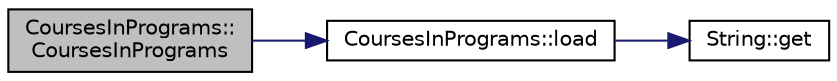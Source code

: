 digraph "CoursesInPrograms::CoursesInPrograms"
{
 // LATEX_PDF_SIZE
  edge [fontname="Helvetica",fontsize="10",labelfontname="Helvetica",labelfontsize="10"];
  node [fontname="Helvetica",fontsize="10",shape=record];
  rankdir="LR";
  Node1 [label="CoursesInPrograms::\lCoursesInPrograms",height=0.2,width=0.4,color="black", fillcolor="grey75", style="filled", fontcolor="black",tooltip=" "];
  Node1 -> Node2 [color="midnightblue",fontsize="10",style="solid",fontname="Helvetica"];
  Node2 [label="CoursesInPrograms::load",height=0.2,width=0.4,color="black", fillcolor="white", style="filled",URL="$class_courses_in_programs.html#acd02404f1de84c3830b2d274d954bf60",tooltip="Десериализира таблица по подаден път на файл"];
  Node2 -> Node3 [color="midnightblue",fontsize="10",style="solid",fontname="Helvetica"];
  Node3 [label="String::get",height=0.2,width=0.4,color="black", fillcolor="white", style="filled",URL="$class_string.html#a5d05517bcc8df58bc5eff312e3926b61",tooltip=" "];
}
